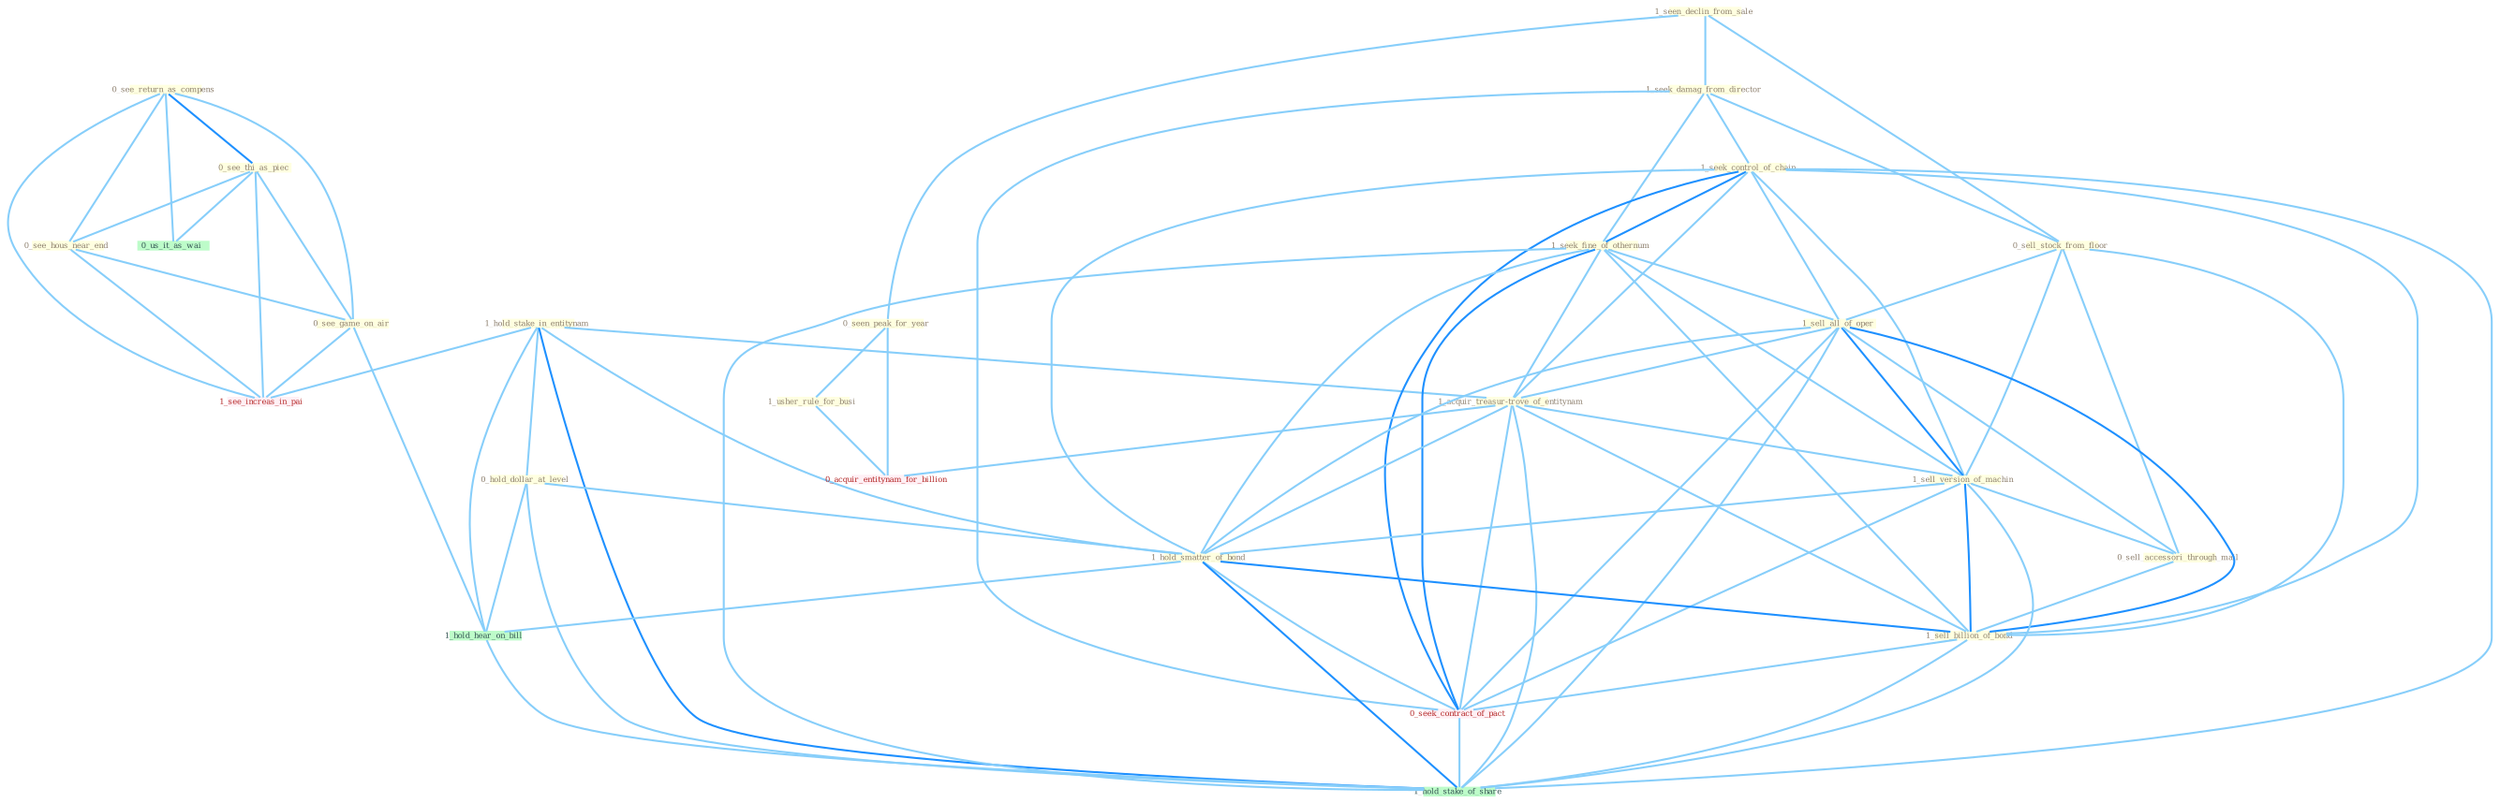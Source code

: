 Graph G{ 
    node
    [shape=polygon,style=filled,width=.5,height=.06,color="#BDFCC9",fixedsize=true,fontsize=4,
    fontcolor="#2f4f4f"];
    {node
    [color="#ffffe0", fontcolor="#8b7d6b"] "0_see_return_as_compens " "1_seen_declin_from_sale " "1_seek_damag_from_director " "0_see_thi_as_piec " "0_sell_stock_from_floor " "1_hold_stake_in_entitynam " "1_seek_control_of_chain " "0_see_hous_near_end " "0_hold_dollar_at_level " "1_seek_fine_of_othernum " "1_sell_all_of_oper " "1_acquir_treasur-trove_of_entitynam " "1_sell_version_of_machin " "1_hold_smatter_of_bond " "0_seen_peak_for_year " "0_see_game_on_air " "1_usher_rule_for_busi " "0_sell_accessori_through_mail " "1_sell_billion_of_bond "}
{node [color="#fff0f5", fontcolor="#b22222"] "0_seek_contract_of_pact " "0_acquir_entitynam_for_billion " "1_see_increas_in_pai "}
edge [color="#B0E2FF"];

	"0_see_return_as_compens " -- "0_see_thi_as_piec " [w="2", color="#1e90ff" , len=0.8];
	"0_see_return_as_compens " -- "0_see_hous_near_end " [w="1", color="#87cefa" ];
	"0_see_return_as_compens " -- "0_see_game_on_air " [w="1", color="#87cefa" ];
	"0_see_return_as_compens " -- "0_us_it_as_wai " [w="1", color="#87cefa" ];
	"0_see_return_as_compens " -- "1_see_increas_in_pai " [w="1", color="#87cefa" ];
	"1_seen_declin_from_sale " -- "1_seek_damag_from_director " [w="1", color="#87cefa" ];
	"1_seen_declin_from_sale " -- "0_sell_stock_from_floor " [w="1", color="#87cefa" ];
	"1_seen_declin_from_sale " -- "0_seen_peak_for_year " [w="1", color="#87cefa" ];
	"1_seek_damag_from_director " -- "0_sell_stock_from_floor " [w="1", color="#87cefa" ];
	"1_seek_damag_from_director " -- "1_seek_control_of_chain " [w="1", color="#87cefa" ];
	"1_seek_damag_from_director " -- "1_seek_fine_of_othernum " [w="1", color="#87cefa" ];
	"1_seek_damag_from_director " -- "0_seek_contract_of_pact " [w="1", color="#87cefa" ];
	"0_see_thi_as_piec " -- "0_see_hous_near_end " [w="1", color="#87cefa" ];
	"0_see_thi_as_piec " -- "0_see_game_on_air " [w="1", color="#87cefa" ];
	"0_see_thi_as_piec " -- "0_us_it_as_wai " [w="1", color="#87cefa" ];
	"0_see_thi_as_piec " -- "1_see_increas_in_pai " [w="1", color="#87cefa" ];
	"0_sell_stock_from_floor " -- "1_sell_all_of_oper " [w="1", color="#87cefa" ];
	"0_sell_stock_from_floor " -- "1_sell_version_of_machin " [w="1", color="#87cefa" ];
	"0_sell_stock_from_floor " -- "0_sell_accessori_through_mail " [w="1", color="#87cefa" ];
	"0_sell_stock_from_floor " -- "1_sell_billion_of_bond " [w="1", color="#87cefa" ];
	"1_hold_stake_in_entitynam " -- "0_hold_dollar_at_level " [w="1", color="#87cefa" ];
	"1_hold_stake_in_entitynam " -- "1_acquir_treasur-trove_of_entitynam " [w="1", color="#87cefa" ];
	"1_hold_stake_in_entitynam " -- "1_hold_smatter_of_bond " [w="1", color="#87cefa" ];
	"1_hold_stake_in_entitynam " -- "1_see_increas_in_pai " [w="1", color="#87cefa" ];
	"1_hold_stake_in_entitynam " -- "1_hold_hear_on_bill " [w="1", color="#87cefa" ];
	"1_hold_stake_in_entitynam " -- "1_hold_stake_of_share " [w="2", color="#1e90ff" , len=0.8];
	"1_seek_control_of_chain " -- "1_seek_fine_of_othernum " [w="2", color="#1e90ff" , len=0.8];
	"1_seek_control_of_chain " -- "1_sell_all_of_oper " [w="1", color="#87cefa" ];
	"1_seek_control_of_chain " -- "1_acquir_treasur-trove_of_entitynam " [w="1", color="#87cefa" ];
	"1_seek_control_of_chain " -- "1_sell_version_of_machin " [w="1", color="#87cefa" ];
	"1_seek_control_of_chain " -- "1_hold_smatter_of_bond " [w="1", color="#87cefa" ];
	"1_seek_control_of_chain " -- "1_sell_billion_of_bond " [w="1", color="#87cefa" ];
	"1_seek_control_of_chain " -- "0_seek_contract_of_pact " [w="2", color="#1e90ff" , len=0.8];
	"1_seek_control_of_chain " -- "1_hold_stake_of_share " [w="1", color="#87cefa" ];
	"0_see_hous_near_end " -- "0_see_game_on_air " [w="1", color="#87cefa" ];
	"0_see_hous_near_end " -- "1_see_increas_in_pai " [w="1", color="#87cefa" ];
	"0_hold_dollar_at_level " -- "1_hold_smatter_of_bond " [w="1", color="#87cefa" ];
	"0_hold_dollar_at_level " -- "1_hold_hear_on_bill " [w="1", color="#87cefa" ];
	"0_hold_dollar_at_level " -- "1_hold_stake_of_share " [w="1", color="#87cefa" ];
	"1_seek_fine_of_othernum " -- "1_sell_all_of_oper " [w="1", color="#87cefa" ];
	"1_seek_fine_of_othernum " -- "1_acquir_treasur-trove_of_entitynam " [w="1", color="#87cefa" ];
	"1_seek_fine_of_othernum " -- "1_sell_version_of_machin " [w="1", color="#87cefa" ];
	"1_seek_fine_of_othernum " -- "1_hold_smatter_of_bond " [w="1", color="#87cefa" ];
	"1_seek_fine_of_othernum " -- "1_sell_billion_of_bond " [w="1", color="#87cefa" ];
	"1_seek_fine_of_othernum " -- "0_seek_contract_of_pact " [w="2", color="#1e90ff" , len=0.8];
	"1_seek_fine_of_othernum " -- "1_hold_stake_of_share " [w="1", color="#87cefa" ];
	"1_sell_all_of_oper " -- "1_acquir_treasur-trove_of_entitynam " [w="1", color="#87cefa" ];
	"1_sell_all_of_oper " -- "1_sell_version_of_machin " [w="2", color="#1e90ff" , len=0.8];
	"1_sell_all_of_oper " -- "1_hold_smatter_of_bond " [w="1", color="#87cefa" ];
	"1_sell_all_of_oper " -- "0_sell_accessori_through_mail " [w="1", color="#87cefa" ];
	"1_sell_all_of_oper " -- "1_sell_billion_of_bond " [w="2", color="#1e90ff" , len=0.8];
	"1_sell_all_of_oper " -- "0_seek_contract_of_pact " [w="1", color="#87cefa" ];
	"1_sell_all_of_oper " -- "1_hold_stake_of_share " [w="1", color="#87cefa" ];
	"1_acquir_treasur-trove_of_entitynam " -- "1_sell_version_of_machin " [w="1", color="#87cefa" ];
	"1_acquir_treasur-trove_of_entitynam " -- "1_hold_smatter_of_bond " [w="1", color="#87cefa" ];
	"1_acquir_treasur-trove_of_entitynam " -- "1_sell_billion_of_bond " [w="1", color="#87cefa" ];
	"1_acquir_treasur-trove_of_entitynam " -- "0_seek_contract_of_pact " [w="1", color="#87cefa" ];
	"1_acquir_treasur-trove_of_entitynam " -- "0_acquir_entitynam_for_billion " [w="1", color="#87cefa" ];
	"1_acquir_treasur-trove_of_entitynam " -- "1_hold_stake_of_share " [w="1", color="#87cefa" ];
	"1_sell_version_of_machin " -- "1_hold_smatter_of_bond " [w="1", color="#87cefa" ];
	"1_sell_version_of_machin " -- "0_sell_accessori_through_mail " [w="1", color="#87cefa" ];
	"1_sell_version_of_machin " -- "1_sell_billion_of_bond " [w="2", color="#1e90ff" , len=0.8];
	"1_sell_version_of_machin " -- "0_seek_contract_of_pact " [w="1", color="#87cefa" ];
	"1_sell_version_of_machin " -- "1_hold_stake_of_share " [w="1", color="#87cefa" ];
	"1_hold_smatter_of_bond " -- "1_sell_billion_of_bond " [w="2", color="#1e90ff" , len=0.8];
	"1_hold_smatter_of_bond " -- "0_seek_contract_of_pact " [w="1", color="#87cefa" ];
	"1_hold_smatter_of_bond " -- "1_hold_hear_on_bill " [w="1", color="#87cefa" ];
	"1_hold_smatter_of_bond " -- "1_hold_stake_of_share " [w="2", color="#1e90ff" , len=0.8];
	"0_seen_peak_for_year " -- "1_usher_rule_for_busi " [w="1", color="#87cefa" ];
	"0_seen_peak_for_year " -- "0_acquir_entitynam_for_billion " [w="1", color="#87cefa" ];
	"0_see_game_on_air " -- "1_see_increas_in_pai " [w="1", color="#87cefa" ];
	"0_see_game_on_air " -- "1_hold_hear_on_bill " [w="1", color="#87cefa" ];
	"1_usher_rule_for_busi " -- "0_acquir_entitynam_for_billion " [w="1", color="#87cefa" ];
	"0_sell_accessori_through_mail " -- "1_sell_billion_of_bond " [w="1", color="#87cefa" ];
	"1_sell_billion_of_bond " -- "0_seek_contract_of_pact " [w="1", color="#87cefa" ];
	"1_sell_billion_of_bond " -- "1_hold_stake_of_share " [w="1", color="#87cefa" ];
	"0_seek_contract_of_pact " -- "1_hold_stake_of_share " [w="1", color="#87cefa" ];
	"1_hold_hear_on_bill " -- "1_hold_stake_of_share " [w="1", color="#87cefa" ];
}